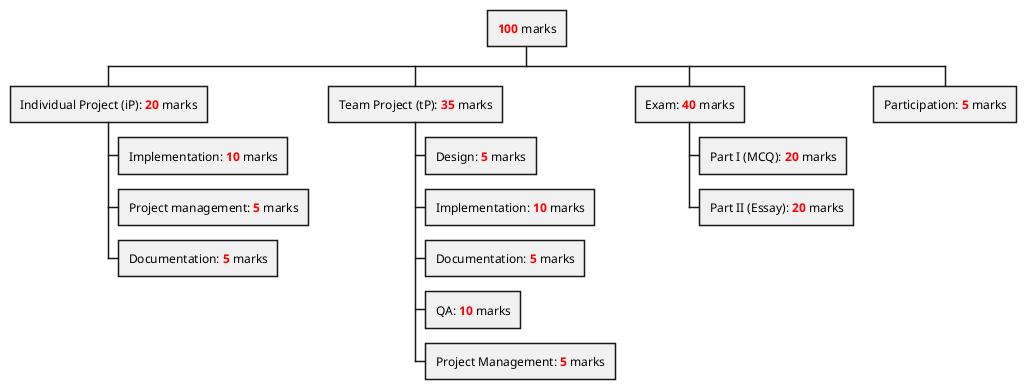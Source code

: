 @startwbs
skinparam backgroundcolor transparent
+ <b><color:red>100</color></b> marks
 + Individual Project (iP): <b><color:red>20</color></b> marks
  + Implementation: <b><color:red>10</color></b> marks
  + Project management: <b><color:red>5</color></b> marks
  + Documentation: <b><color:red>5</color></b> marks
 + Team Project (tP): <b><color:red>35</color></b> marks
  + Design: <b><color:red>5</color></b> marks
  + Implementation: <b><color:red>10</color></b> marks
  + Documentation: <b><color:red>5</color></b> marks
  + QA: <b><color:red>10</color></b> marks
  + Project Management: <b><color:red>5</color></b> marks
 + Exam: <b><color:red>40</color></b> marks
  + Part I (MCQ): <b><color:red>20</color></b> marks
  + Part II (Essay): <b><color:red>20</color></b> marks
 + Participation: <b><color:red>5</color></b> marks
@endwbs